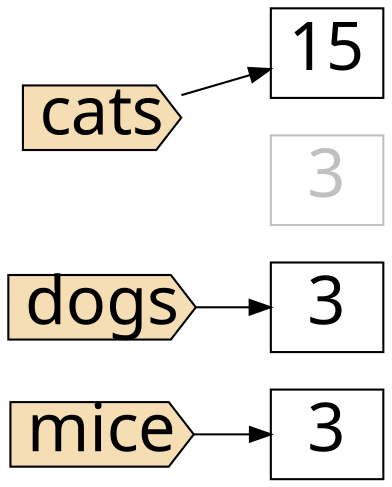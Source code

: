 digraph G {
    graph [ rankdir=LR ]
    node  [ shape=box, fontname="PT Mono", fontsize=32 ]

    mice  [ shape=cds, style=filled, fillcolor=wheat ]
    mice3 [ label=3 ]
    mice -> mice3

    dogs  [ shape=cds, style=filled, fillcolor=wheat ]
    dogs3 [ label=3 ]
    dogs -> dogs3

    cats  [ shape=cds, style=filled, fillcolor=wheat ]
    cats -> 15

    cats3 [ fontcolor=grey, color=grey, label="3" ]
    cats -> cats3 [ style=invis ]
}
